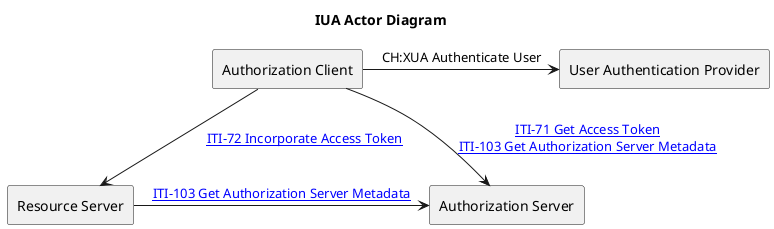 @startuml
title IUA Actor Diagram
agent "Authorization Client" as Client
agent "Resource Server" as ResourceServer
agent "User Authentication Provider" as UAProvider
agent "Authorization Server" as Server

Client -> UAProvider: "CH:XUA Authenticate User"
Client -down-> Server : "[[iti-71.html ITI-71 Get Access Token]]\n[[iti-103.html ITI-103 Get Authorization Server Metadata]]"
Client -down-> ResourceServer: "[[iti-72.html ITI-72 Incorporate Access Token]]"
ResourceServer -> Server : "[[iti-103.html ITI-103 Get Authorization Server Metadata]]"

@enduml